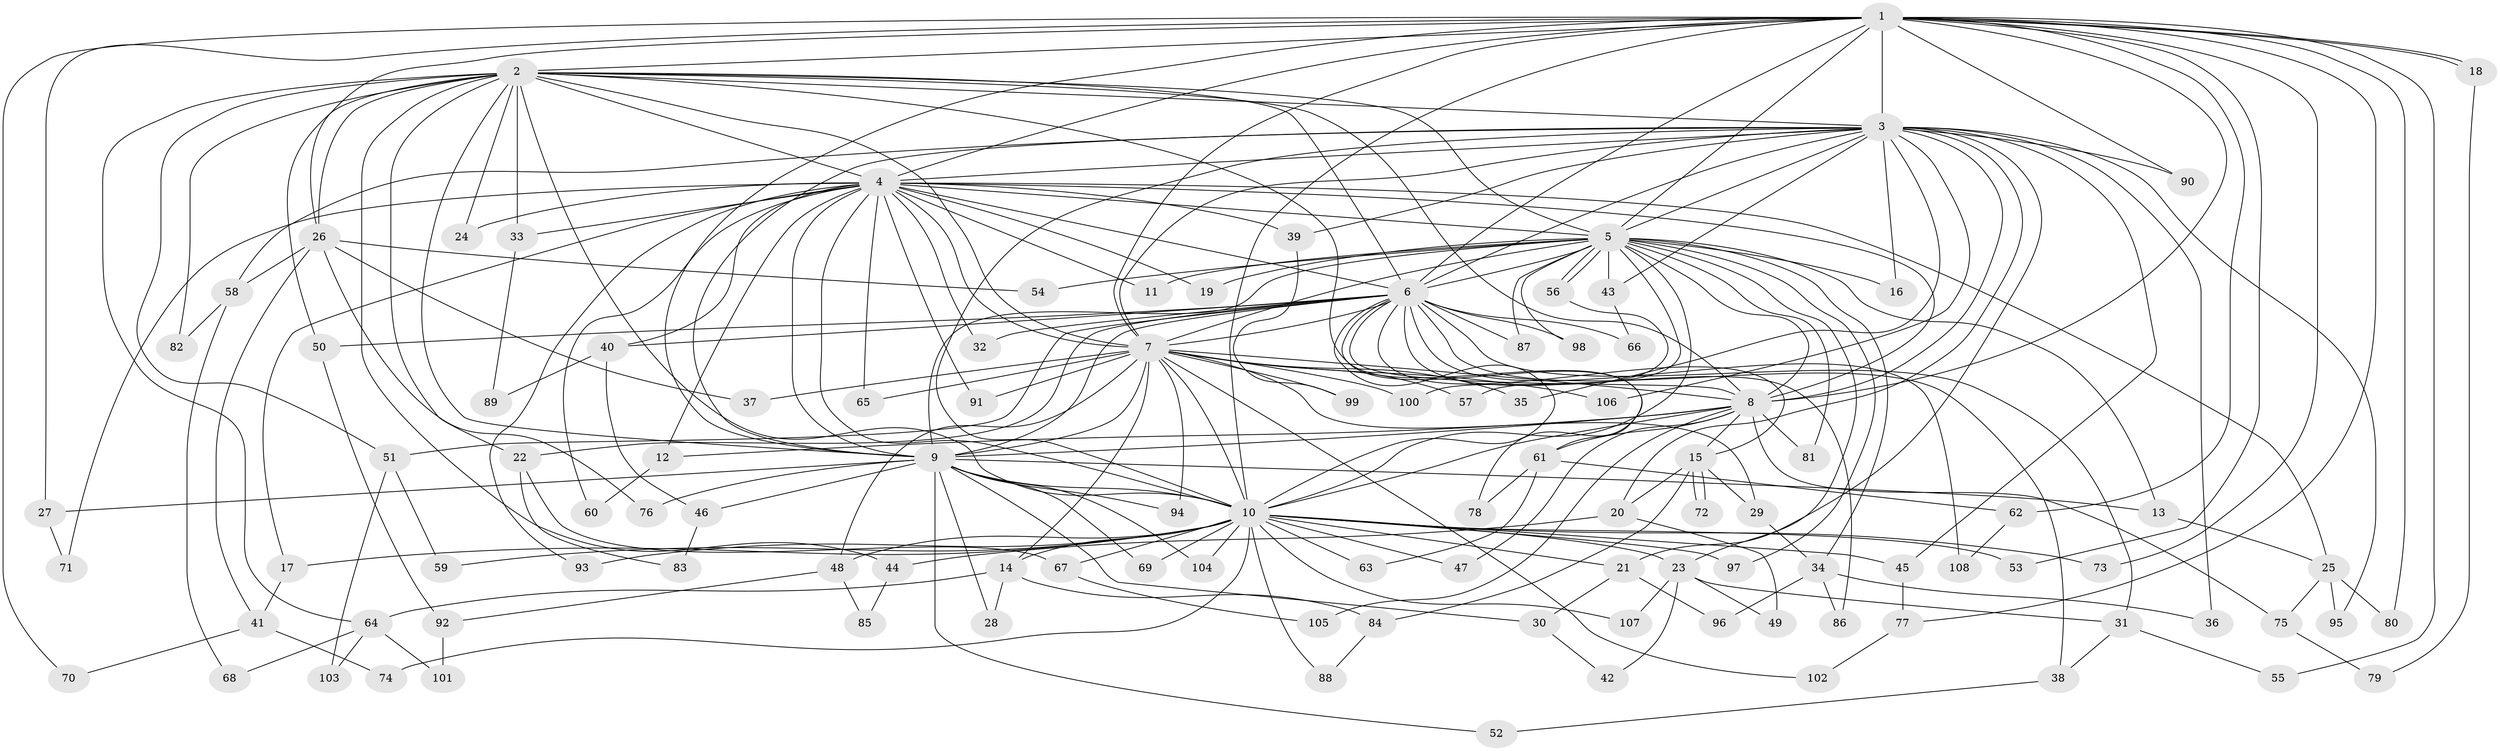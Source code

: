 // coarse degree distribution, {29: 0.015625, 33: 0.015625, 17: 0.015625, 32: 0.015625, 15: 0.015625, 2: 0.453125, 3: 0.234375, 5: 0.09375, 7: 0.015625, 4: 0.0625, 1: 0.0625}
// Generated by graph-tools (version 1.1) at 2025/17/03/04/25 18:17:36]
// undirected, 108 vertices, 241 edges
graph export_dot {
graph [start="1"]
  node [color=gray90,style=filled];
  1;
  2;
  3;
  4;
  5;
  6;
  7;
  8;
  9;
  10;
  11;
  12;
  13;
  14;
  15;
  16;
  17;
  18;
  19;
  20;
  21;
  22;
  23;
  24;
  25;
  26;
  27;
  28;
  29;
  30;
  31;
  32;
  33;
  34;
  35;
  36;
  37;
  38;
  39;
  40;
  41;
  42;
  43;
  44;
  45;
  46;
  47;
  48;
  49;
  50;
  51;
  52;
  53;
  54;
  55;
  56;
  57;
  58;
  59;
  60;
  61;
  62;
  63;
  64;
  65;
  66;
  67;
  68;
  69;
  70;
  71;
  72;
  73;
  74;
  75;
  76;
  77;
  78;
  79;
  80;
  81;
  82;
  83;
  84;
  85;
  86;
  87;
  88;
  89;
  90;
  91;
  92;
  93;
  94;
  95;
  96;
  97;
  98;
  99;
  100;
  101;
  102;
  103;
  104;
  105;
  106;
  107;
  108;
  1 -- 2;
  1 -- 3;
  1 -- 4;
  1 -- 5;
  1 -- 6;
  1 -- 7;
  1 -- 8;
  1 -- 9;
  1 -- 10;
  1 -- 18;
  1 -- 18;
  1 -- 26;
  1 -- 27;
  1 -- 53;
  1 -- 55;
  1 -- 62;
  1 -- 70;
  1 -- 73;
  1 -- 77;
  1 -- 80;
  1 -- 90;
  2 -- 3;
  2 -- 4;
  2 -- 5;
  2 -- 6;
  2 -- 7;
  2 -- 8;
  2 -- 9;
  2 -- 10;
  2 -- 22;
  2 -- 24;
  2 -- 26;
  2 -- 33;
  2 -- 44;
  2 -- 50;
  2 -- 51;
  2 -- 61;
  2 -- 64;
  2 -- 82;
  3 -- 4;
  3 -- 5;
  3 -- 6;
  3 -- 7;
  3 -- 8;
  3 -- 9;
  3 -- 10;
  3 -- 16;
  3 -- 20;
  3 -- 21;
  3 -- 35;
  3 -- 36;
  3 -- 39;
  3 -- 43;
  3 -- 45;
  3 -- 58;
  3 -- 90;
  3 -- 95;
  3 -- 106;
  4 -- 5;
  4 -- 6;
  4 -- 7;
  4 -- 8;
  4 -- 9;
  4 -- 10;
  4 -- 11;
  4 -- 12;
  4 -- 17;
  4 -- 19;
  4 -- 24;
  4 -- 25;
  4 -- 32;
  4 -- 33;
  4 -- 39;
  4 -- 40;
  4 -- 60;
  4 -- 65;
  4 -- 71;
  4 -- 91;
  4 -- 93;
  5 -- 6;
  5 -- 7;
  5 -- 8;
  5 -- 9;
  5 -- 10;
  5 -- 11;
  5 -- 13;
  5 -- 16;
  5 -- 19;
  5 -- 23;
  5 -- 34;
  5 -- 43;
  5 -- 54;
  5 -- 56;
  5 -- 56;
  5 -- 57;
  5 -- 81;
  5 -- 87;
  5 -- 97;
  5 -- 98;
  6 -- 7;
  6 -- 8;
  6 -- 9;
  6 -- 10;
  6 -- 15;
  6 -- 22;
  6 -- 31;
  6 -- 32;
  6 -- 38;
  6 -- 40;
  6 -- 50;
  6 -- 51;
  6 -- 66;
  6 -- 78;
  6 -- 86;
  6 -- 87;
  6 -- 98;
  6 -- 108;
  7 -- 8;
  7 -- 9;
  7 -- 10;
  7 -- 14;
  7 -- 29;
  7 -- 35;
  7 -- 37;
  7 -- 48;
  7 -- 57;
  7 -- 65;
  7 -- 91;
  7 -- 94;
  7 -- 99;
  7 -- 100;
  7 -- 102;
  7 -- 106;
  8 -- 9;
  8 -- 10;
  8 -- 12;
  8 -- 15;
  8 -- 47;
  8 -- 61;
  8 -- 75;
  8 -- 81;
  8 -- 105;
  9 -- 10;
  9 -- 13;
  9 -- 27;
  9 -- 28;
  9 -- 30;
  9 -- 46;
  9 -- 52;
  9 -- 69;
  9 -- 76;
  9 -- 94;
  9 -- 104;
  10 -- 14;
  10 -- 17;
  10 -- 21;
  10 -- 23;
  10 -- 45;
  10 -- 47;
  10 -- 48;
  10 -- 53;
  10 -- 59;
  10 -- 63;
  10 -- 67;
  10 -- 69;
  10 -- 73;
  10 -- 74;
  10 -- 88;
  10 -- 93;
  10 -- 97;
  10 -- 104;
  10 -- 107;
  12 -- 60;
  13 -- 25;
  14 -- 28;
  14 -- 64;
  14 -- 84;
  15 -- 20;
  15 -- 29;
  15 -- 72;
  15 -- 72;
  15 -- 84;
  17 -- 41;
  18 -- 79;
  20 -- 44;
  20 -- 49;
  21 -- 30;
  21 -- 96;
  22 -- 67;
  22 -- 83;
  23 -- 31;
  23 -- 42;
  23 -- 49;
  23 -- 107;
  25 -- 75;
  25 -- 80;
  25 -- 95;
  26 -- 37;
  26 -- 41;
  26 -- 54;
  26 -- 58;
  26 -- 76;
  27 -- 71;
  29 -- 34;
  30 -- 42;
  31 -- 38;
  31 -- 55;
  33 -- 89;
  34 -- 36;
  34 -- 86;
  34 -- 96;
  38 -- 52;
  39 -- 99;
  40 -- 46;
  40 -- 89;
  41 -- 70;
  41 -- 74;
  43 -- 66;
  44 -- 85;
  45 -- 77;
  46 -- 83;
  48 -- 85;
  48 -- 92;
  50 -- 92;
  51 -- 59;
  51 -- 103;
  56 -- 100;
  58 -- 68;
  58 -- 82;
  61 -- 62;
  61 -- 63;
  61 -- 78;
  62 -- 108;
  64 -- 68;
  64 -- 101;
  64 -- 103;
  67 -- 105;
  75 -- 79;
  77 -- 102;
  84 -- 88;
  92 -- 101;
}
